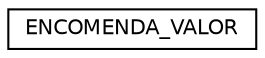 digraph "Graphical Class Hierarchy"
{
 // LATEX_PDF_SIZE
  edge [fontname="Helvetica",fontsize="10",labelfontname="Helvetica",labelfontsize="10"];
  node [fontname="Helvetica",fontsize="10",shape=record];
  rankdir="LR";
  Node0 [label="ENCOMENDA_VALOR",height=0.2,width=0.4,color="black", fillcolor="white", style="filled",URL="$structENCOMENDA__VALOR.html",tooltip=" "];
}
